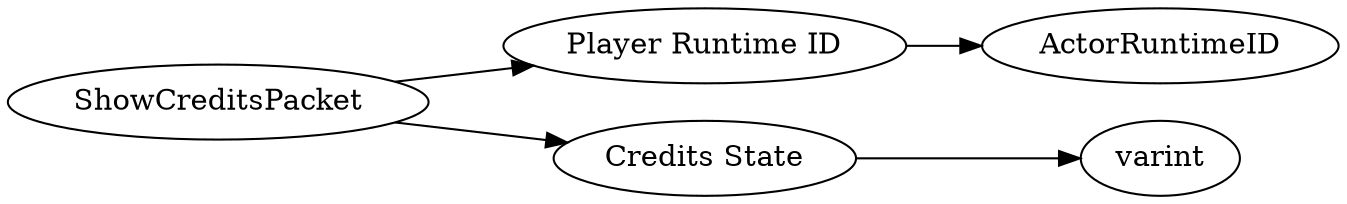 digraph "ShowCreditsPacket" {
rankdir = LR
0
0 -> 1
1 -> 2
0 -> 3
3 -> 4

0 [label="ShowCreditsPacket",comment="name: \"ShowCreditsPacket\", typeName: \"\", id: 0, branchId: 75, recurseId: -1, attributes: 0, notes: \"\""];
1 [label="Player Runtime ID",comment="name: \"Player Runtime ID\", typeName: \"ActorRuntimeID\", id: 1, branchId: 0, recurseId: -1, attributes: 256, notes: \"\""];
2 [label="ActorRuntimeID",comment="name: \"ActorRuntimeID\", typeName: \"\", id: 2, branchId: 0, recurseId: -1, attributes: 512, notes: \"\""];
3 [label="Credits State",comment="name: \"Credits State\", typeName: \"\", id: 3, branchId: 0, recurseId: -1, attributes: 0, notes: \"\""];
4 [label="varint",comment="name: \"varint\", typeName: \"\", id: 4, branchId: 0, recurseId: -1, attributes: 512, notes: \"\""];
{ rank = max;2;4}

}
